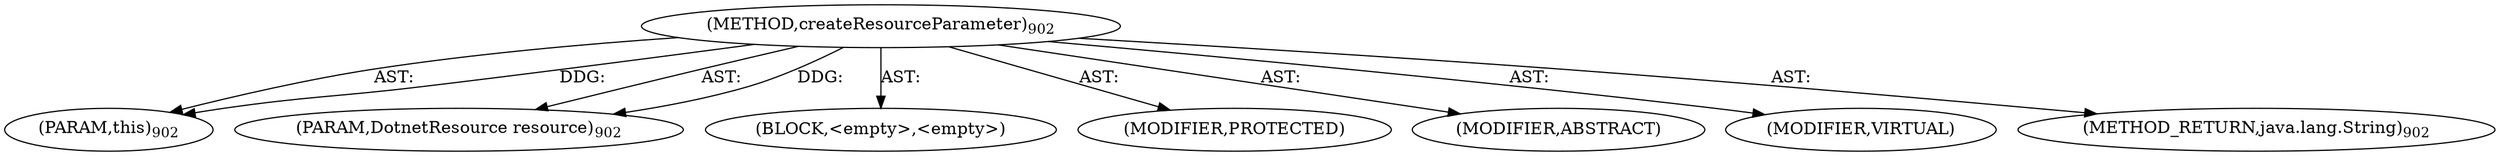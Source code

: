 digraph "createResourceParameter" {  
"111669149753" [label = <(METHOD,createResourceParameter)<SUB>902</SUB>> ]
"115964117075" [label = <(PARAM,this)<SUB>902</SUB>> ]
"115964117076" [label = <(PARAM,DotnetResource resource)<SUB>902</SUB>> ]
"25769803866" [label = <(BLOCK,&lt;empty&gt;,&lt;empty&gt;)> ]
"133143986315" [label = <(MODIFIER,PROTECTED)> ]
"133143986316" [label = <(MODIFIER,ABSTRACT)> ]
"133143986317" [label = <(MODIFIER,VIRTUAL)> ]
"128849018937" [label = <(METHOD_RETURN,java.lang.String)<SUB>902</SUB>> ]
  "111669149753" -> "115964117075"  [ label = "AST: "] 
  "111669149753" -> "115964117076"  [ label = "AST: "] 
  "111669149753" -> "25769803866"  [ label = "AST: "] 
  "111669149753" -> "133143986315"  [ label = "AST: "] 
  "111669149753" -> "133143986316"  [ label = "AST: "] 
  "111669149753" -> "133143986317"  [ label = "AST: "] 
  "111669149753" -> "128849018937"  [ label = "AST: "] 
  "111669149753" -> "115964117075"  [ label = "DDG: "] 
  "111669149753" -> "115964117076"  [ label = "DDG: "] 
}
